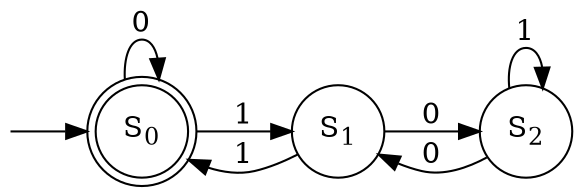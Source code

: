 digraph dfa {
    rankdir=LR;
    0 [label = <S<sub>0</sub>>, shape = doublecircle];
    1 [label = <S<sub>1</sub>>, shape = circle];
    2 [label = <S<sub>2</sub>>, shape = circle];
    n0 [label = "", shape = none, height = 0, width = 0];
    n0 -> 0;
    0 -> 0 [label = "0"];
    0 -> 1 [label = "1"];
    1 -> 2 [label = "0"];
    1 -> 0 [label = "1"];
    2 -> 1 [label = "0"];
    2 -> 2 [label = "1"];
}